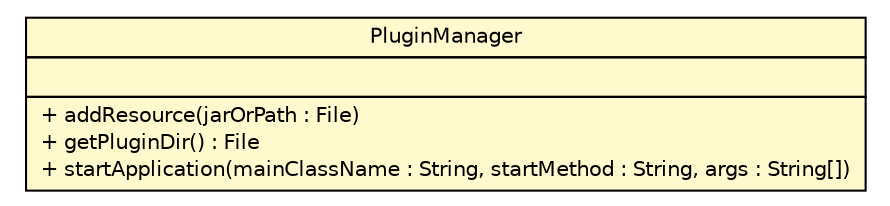 #!/usr/local/bin/dot
#
# Class diagram 
# Generated by UMLGraph version 5.1 (http://www.umlgraph.org/)
#

digraph G {
	edge [fontname="Helvetica",fontsize=10,labelfontname="Helvetica",labelfontsize=10];
	node [fontname="Helvetica",fontsize=10,shape=plaintext];
	nodesep=0.25;
	ranksep=0.5;
	// com.apporiented.hermesftp.PluginManager
	c4623 [label=<<table title="com.apporiented.hermesftp.PluginManager" border="0" cellborder="1" cellspacing="0" cellpadding="2" port="p" bgcolor="lemonChiffon" href="./PluginManager.html">
		<tr><td><table border="0" cellspacing="0" cellpadding="1">
<tr><td align="center" balign="center"> PluginManager </td></tr>
		</table></td></tr>
		<tr><td><table border="0" cellspacing="0" cellpadding="1">
<tr><td align="left" balign="left">  </td></tr>
		</table></td></tr>
		<tr><td><table border="0" cellspacing="0" cellpadding="1">
<tr><td align="left" balign="left"> + addResource(jarOrPath : File) </td></tr>
<tr><td align="left" balign="left"> + getPluginDir() : File </td></tr>
<tr><td align="left" balign="left"> + startApplication(mainClassName : String, startMethod : String, args : String[]) </td></tr>
		</table></td></tr>
		</table>>, fontname="Helvetica", fontcolor="black", fontsize=10.0];
}

